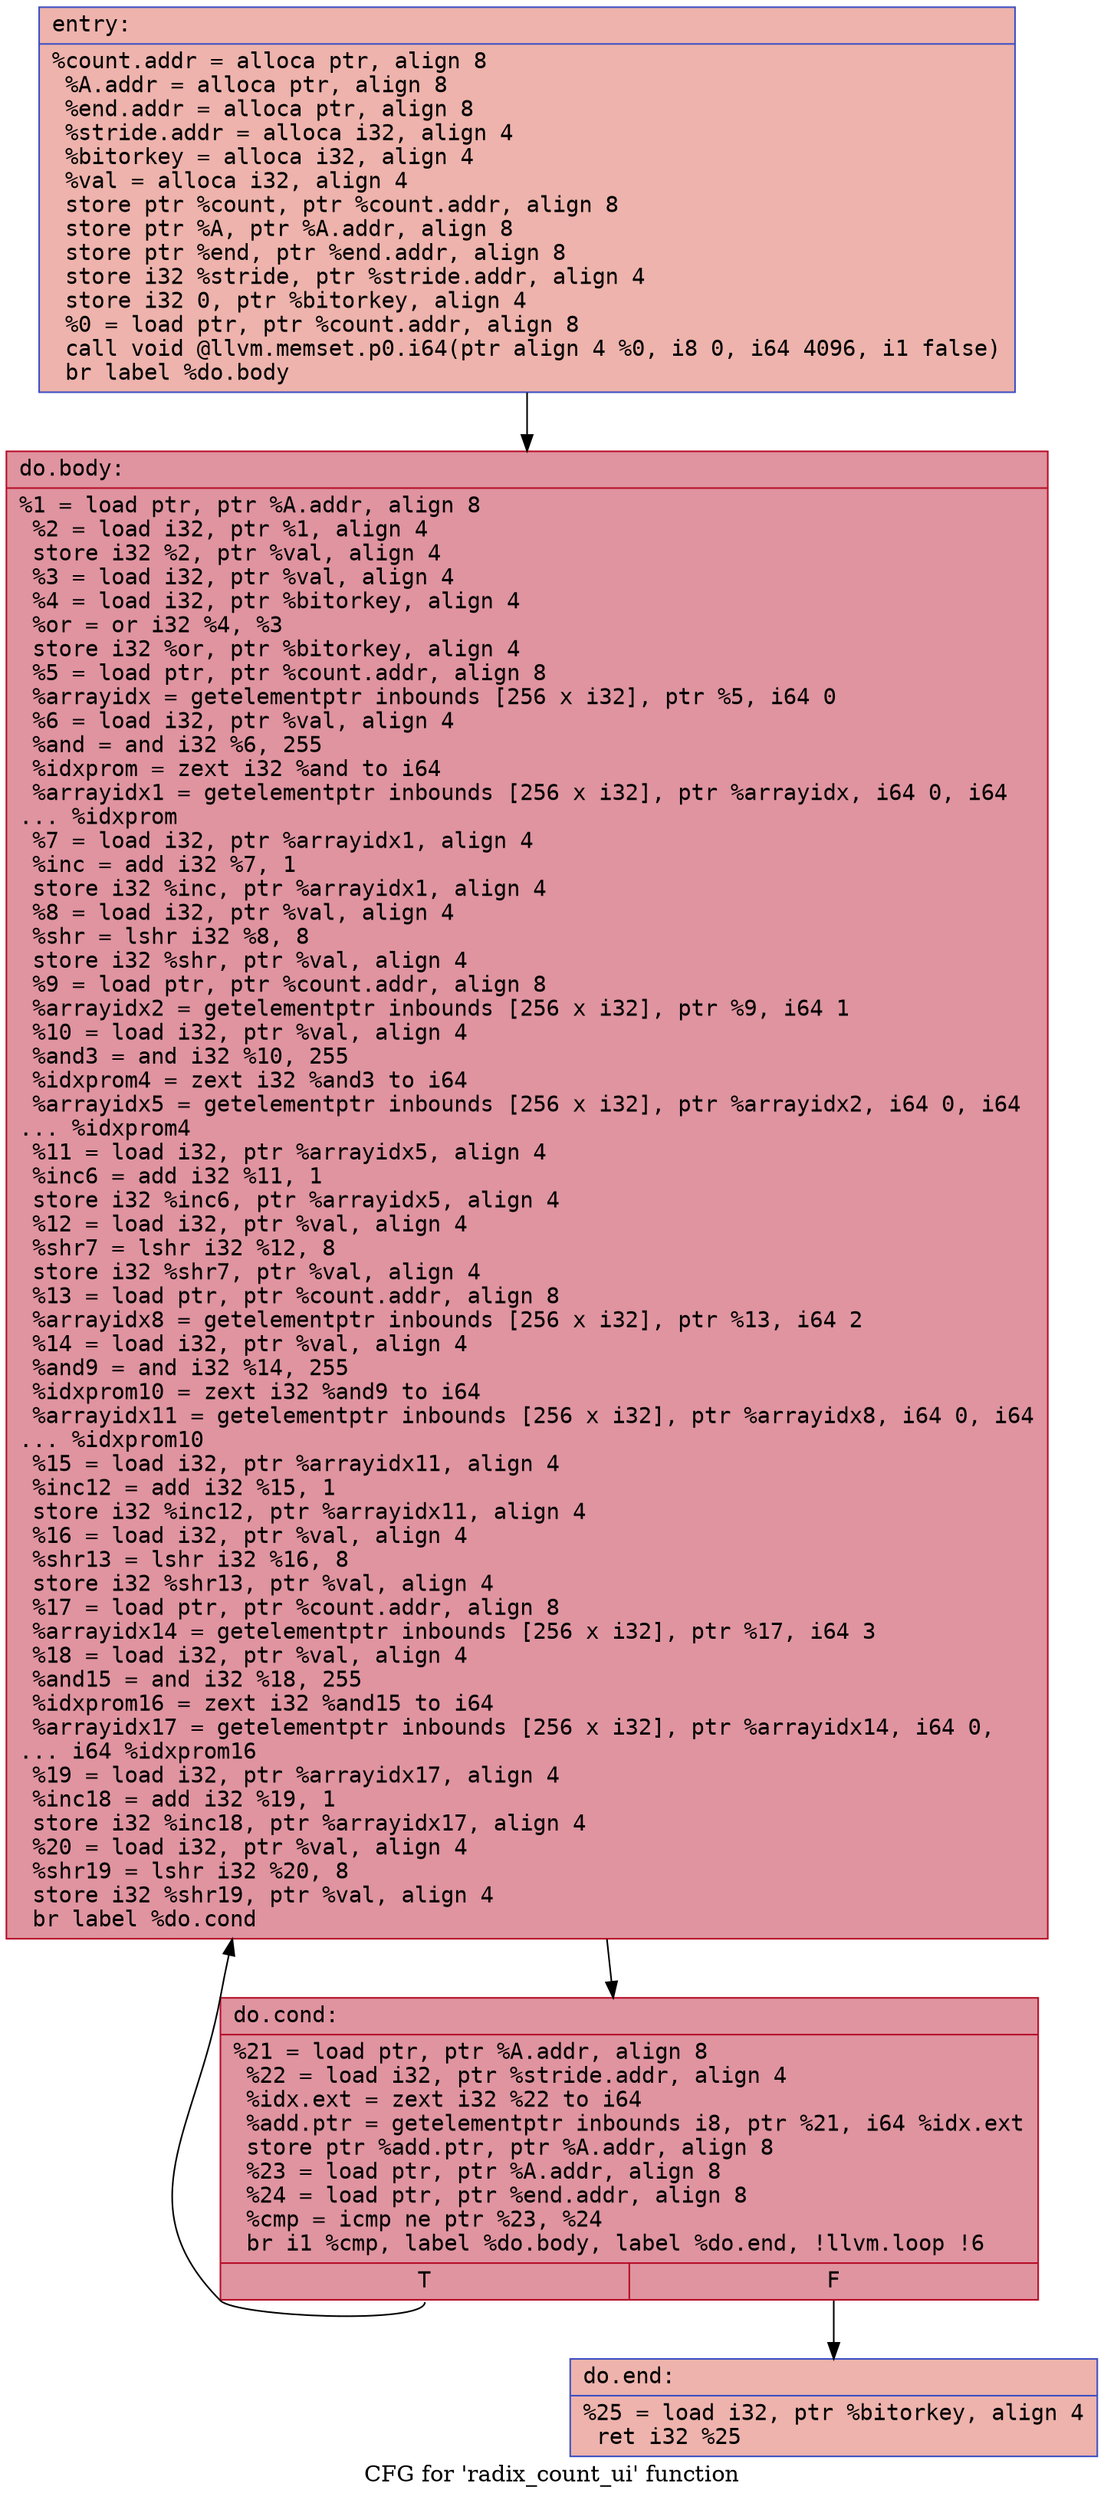 digraph "CFG for 'radix_count_ui' function" {
	label="CFG for 'radix_count_ui' function";

	Node0x5564aadf7b20 [shape=record,color="#3d50c3ff", style=filled, fillcolor="#d6524470" fontname="Courier",label="{entry:\l|  %count.addr = alloca ptr, align 8\l  %A.addr = alloca ptr, align 8\l  %end.addr = alloca ptr, align 8\l  %stride.addr = alloca i32, align 4\l  %bitorkey = alloca i32, align 4\l  %val = alloca i32, align 4\l  store ptr %count, ptr %count.addr, align 8\l  store ptr %A, ptr %A.addr, align 8\l  store ptr %end, ptr %end.addr, align 8\l  store i32 %stride, ptr %stride.addr, align 4\l  store i32 0, ptr %bitorkey, align 4\l  %0 = load ptr, ptr %count.addr, align 8\l  call void @llvm.memset.p0.i64(ptr align 4 %0, i8 0, i64 4096, i1 false)\l  br label %do.body\l}"];
	Node0x5564aadf7b20 -> Node0x5564aadf8400[tooltip="entry -> do.body\nProbability 100.00%" ];
	Node0x5564aadf8400 [shape=record,color="#b70d28ff", style=filled, fillcolor="#b70d2870" fontname="Courier",label="{do.body:\l|  %1 = load ptr, ptr %A.addr, align 8\l  %2 = load i32, ptr %1, align 4\l  store i32 %2, ptr %val, align 4\l  %3 = load i32, ptr %val, align 4\l  %4 = load i32, ptr %bitorkey, align 4\l  %or = or i32 %4, %3\l  store i32 %or, ptr %bitorkey, align 4\l  %5 = load ptr, ptr %count.addr, align 8\l  %arrayidx = getelementptr inbounds [256 x i32], ptr %5, i64 0\l  %6 = load i32, ptr %val, align 4\l  %and = and i32 %6, 255\l  %idxprom = zext i32 %and to i64\l  %arrayidx1 = getelementptr inbounds [256 x i32], ptr %arrayidx, i64 0, i64\l... %idxprom\l  %7 = load i32, ptr %arrayidx1, align 4\l  %inc = add i32 %7, 1\l  store i32 %inc, ptr %arrayidx1, align 4\l  %8 = load i32, ptr %val, align 4\l  %shr = lshr i32 %8, 8\l  store i32 %shr, ptr %val, align 4\l  %9 = load ptr, ptr %count.addr, align 8\l  %arrayidx2 = getelementptr inbounds [256 x i32], ptr %9, i64 1\l  %10 = load i32, ptr %val, align 4\l  %and3 = and i32 %10, 255\l  %idxprom4 = zext i32 %and3 to i64\l  %arrayidx5 = getelementptr inbounds [256 x i32], ptr %arrayidx2, i64 0, i64\l... %idxprom4\l  %11 = load i32, ptr %arrayidx5, align 4\l  %inc6 = add i32 %11, 1\l  store i32 %inc6, ptr %arrayidx5, align 4\l  %12 = load i32, ptr %val, align 4\l  %shr7 = lshr i32 %12, 8\l  store i32 %shr7, ptr %val, align 4\l  %13 = load ptr, ptr %count.addr, align 8\l  %arrayidx8 = getelementptr inbounds [256 x i32], ptr %13, i64 2\l  %14 = load i32, ptr %val, align 4\l  %and9 = and i32 %14, 255\l  %idxprom10 = zext i32 %and9 to i64\l  %arrayidx11 = getelementptr inbounds [256 x i32], ptr %arrayidx8, i64 0, i64\l... %idxprom10\l  %15 = load i32, ptr %arrayidx11, align 4\l  %inc12 = add i32 %15, 1\l  store i32 %inc12, ptr %arrayidx11, align 4\l  %16 = load i32, ptr %val, align 4\l  %shr13 = lshr i32 %16, 8\l  store i32 %shr13, ptr %val, align 4\l  %17 = load ptr, ptr %count.addr, align 8\l  %arrayidx14 = getelementptr inbounds [256 x i32], ptr %17, i64 3\l  %18 = load i32, ptr %val, align 4\l  %and15 = and i32 %18, 255\l  %idxprom16 = zext i32 %and15 to i64\l  %arrayidx17 = getelementptr inbounds [256 x i32], ptr %arrayidx14, i64 0,\l... i64 %idxprom16\l  %19 = load i32, ptr %arrayidx17, align 4\l  %inc18 = add i32 %19, 1\l  store i32 %inc18, ptr %arrayidx17, align 4\l  %20 = load i32, ptr %val, align 4\l  %shr19 = lshr i32 %20, 8\l  store i32 %shr19, ptr %val, align 4\l  br label %do.cond\l}"];
	Node0x5564aadf8400 -> Node0x5564aadfa9b0[tooltip="do.body -> do.cond\nProbability 100.00%" ];
	Node0x5564aadfa9b0 [shape=record,color="#b70d28ff", style=filled, fillcolor="#b70d2870" fontname="Courier",label="{do.cond:\l|  %21 = load ptr, ptr %A.addr, align 8\l  %22 = load i32, ptr %stride.addr, align 4\l  %idx.ext = zext i32 %22 to i64\l  %add.ptr = getelementptr inbounds i8, ptr %21, i64 %idx.ext\l  store ptr %add.ptr, ptr %A.addr, align 8\l  %23 = load ptr, ptr %A.addr, align 8\l  %24 = load ptr, ptr %end.addr, align 8\l  %cmp = icmp ne ptr %23, %24\l  br i1 %cmp, label %do.body, label %do.end, !llvm.loop !6\l|{<s0>T|<s1>F}}"];
	Node0x5564aadfa9b0:s0 -> Node0x5564aadf8400[tooltip="do.cond -> do.body\nProbability 96.88%" ];
	Node0x5564aadfa9b0:s1 -> Node0x5564aadfaf30[tooltip="do.cond -> do.end\nProbability 3.12%" ];
	Node0x5564aadfaf30 [shape=record,color="#3d50c3ff", style=filled, fillcolor="#d6524470" fontname="Courier",label="{do.end:\l|  %25 = load i32, ptr %bitorkey, align 4\l  ret i32 %25\l}"];
}
